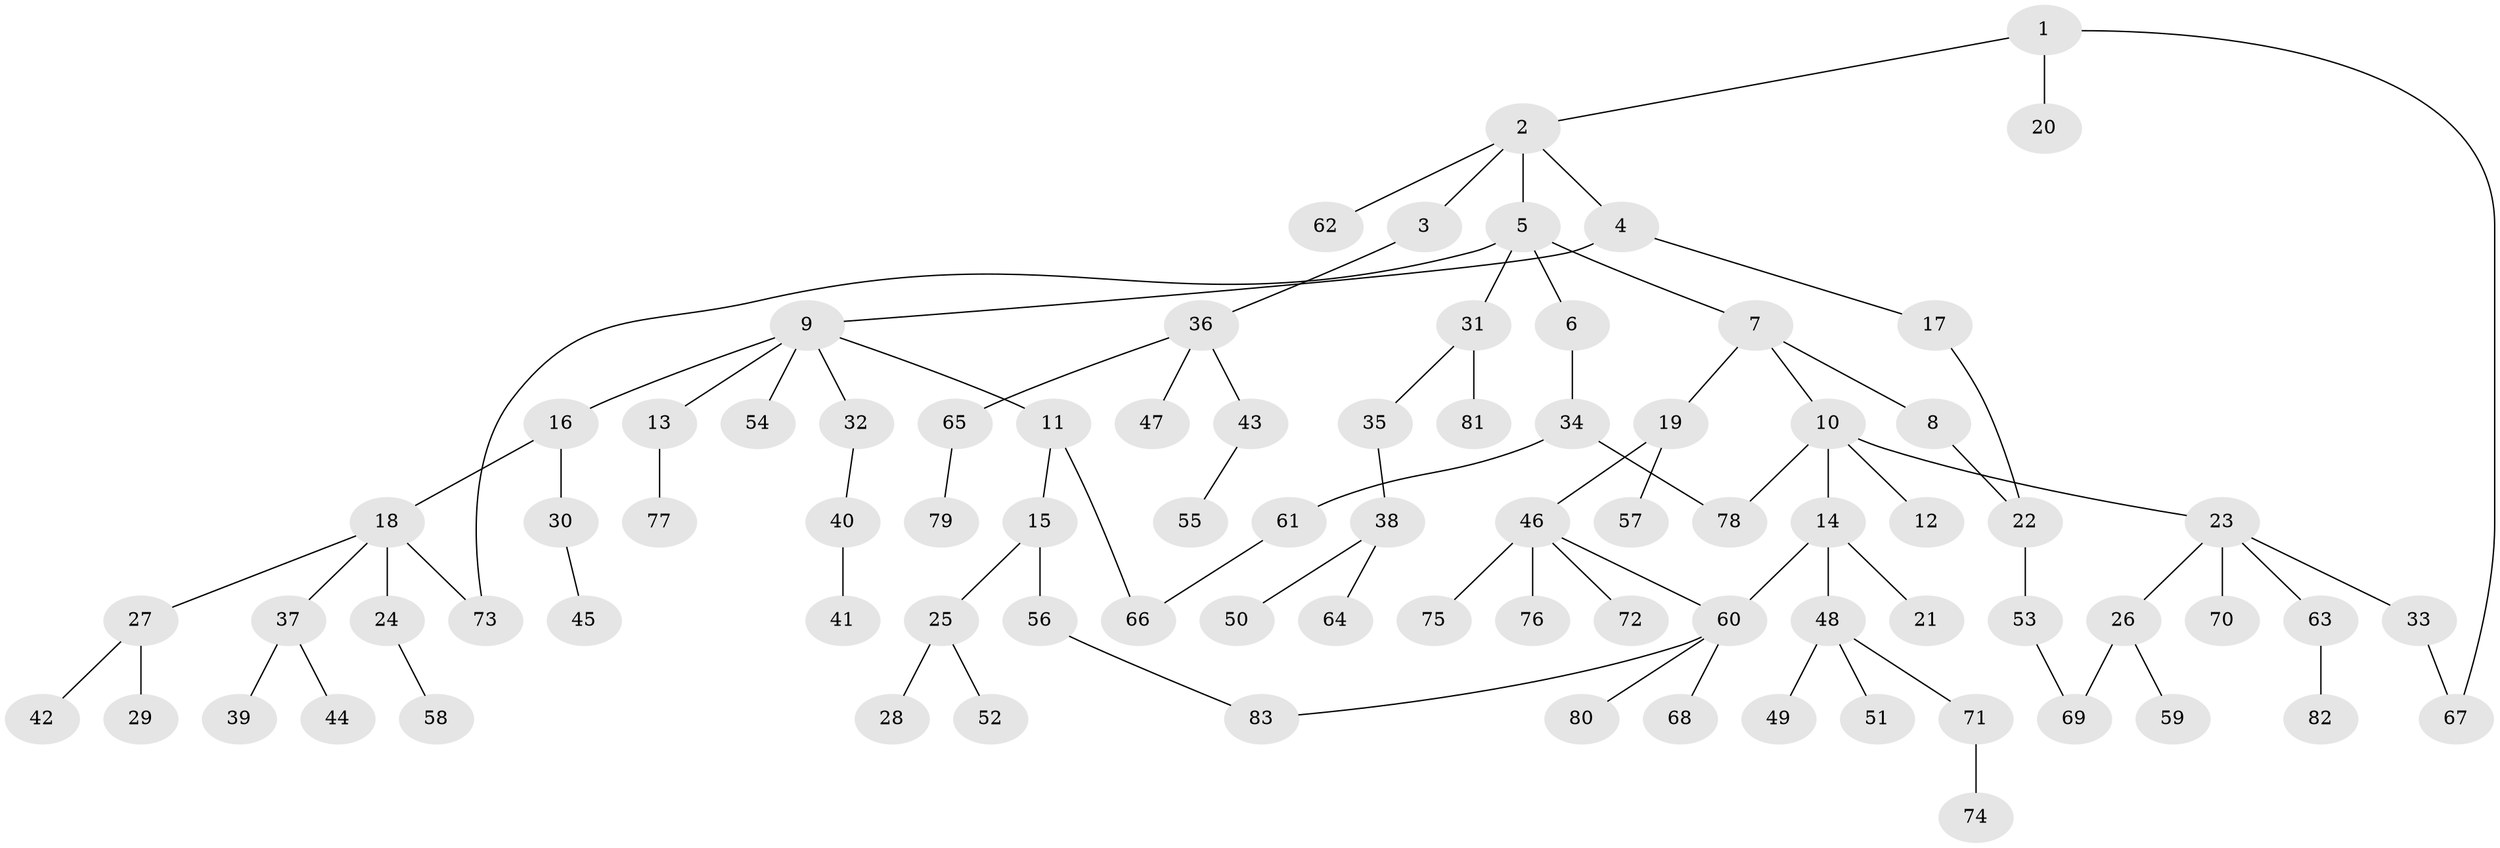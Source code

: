 // Generated by graph-tools (version 1.1) at 2025/41/03/09/25 04:41:43]
// undirected, 83 vertices, 90 edges
graph export_dot {
graph [start="1"]
  node [color=gray90,style=filled];
  1;
  2;
  3;
  4;
  5;
  6;
  7;
  8;
  9;
  10;
  11;
  12;
  13;
  14;
  15;
  16;
  17;
  18;
  19;
  20;
  21;
  22;
  23;
  24;
  25;
  26;
  27;
  28;
  29;
  30;
  31;
  32;
  33;
  34;
  35;
  36;
  37;
  38;
  39;
  40;
  41;
  42;
  43;
  44;
  45;
  46;
  47;
  48;
  49;
  50;
  51;
  52;
  53;
  54;
  55;
  56;
  57;
  58;
  59;
  60;
  61;
  62;
  63;
  64;
  65;
  66;
  67;
  68;
  69;
  70;
  71;
  72;
  73;
  74;
  75;
  76;
  77;
  78;
  79;
  80;
  81;
  82;
  83;
  1 -- 2;
  1 -- 20;
  1 -- 67;
  2 -- 3;
  2 -- 4;
  2 -- 5;
  2 -- 62;
  3 -- 36;
  4 -- 9;
  4 -- 17;
  5 -- 6;
  5 -- 7;
  5 -- 31;
  5 -- 73;
  6 -- 34;
  7 -- 8;
  7 -- 10;
  7 -- 19;
  8 -- 22;
  9 -- 11;
  9 -- 13;
  9 -- 16;
  9 -- 32;
  9 -- 54;
  10 -- 12;
  10 -- 14;
  10 -- 23;
  10 -- 78;
  11 -- 15;
  11 -- 66;
  13 -- 77;
  14 -- 21;
  14 -- 48;
  14 -- 60;
  15 -- 25;
  15 -- 56;
  16 -- 18;
  16 -- 30;
  17 -- 22;
  18 -- 24;
  18 -- 27;
  18 -- 37;
  18 -- 73;
  19 -- 46;
  19 -- 57;
  22 -- 53;
  23 -- 26;
  23 -- 33;
  23 -- 63;
  23 -- 70;
  24 -- 58;
  25 -- 28;
  25 -- 52;
  26 -- 59;
  26 -- 69;
  27 -- 29;
  27 -- 42;
  30 -- 45;
  31 -- 35;
  31 -- 81;
  32 -- 40;
  33 -- 67;
  34 -- 61;
  34 -- 78;
  35 -- 38;
  36 -- 43;
  36 -- 47;
  36 -- 65;
  37 -- 39;
  37 -- 44;
  38 -- 50;
  38 -- 64;
  40 -- 41;
  43 -- 55;
  46 -- 60;
  46 -- 72;
  46 -- 75;
  46 -- 76;
  48 -- 49;
  48 -- 51;
  48 -- 71;
  53 -- 69;
  56 -- 83;
  60 -- 68;
  60 -- 80;
  60 -- 83;
  61 -- 66;
  63 -- 82;
  65 -- 79;
  71 -- 74;
}
